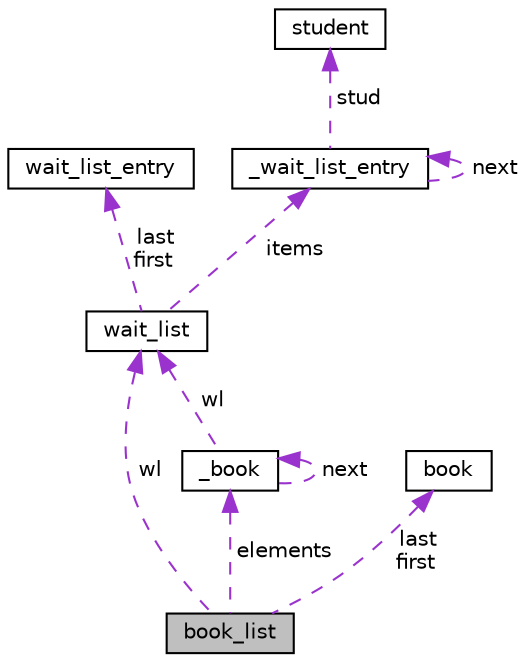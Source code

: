 digraph "book_list"
{
  edge [fontname="Helvetica",fontsize="10",labelfontname="Helvetica",labelfontsize="10"];
  node [fontname="Helvetica",fontsize="10",shape=record];
  Node1 [label="book_list",height=0.2,width=0.4,color="black", fillcolor="grey75", style="filled", fontcolor="black"];
  Node2 -> Node1 [dir="back",color="darkorchid3",fontsize="10",style="dashed",label=" elements" ,fontname="Helvetica"];
  Node2 [label="_book",height=0.2,width=0.4,color="black", fillcolor="white", style="filled",URL="$struct__book.html"];
  Node2 -> Node2 [dir="back",color="darkorchid3",fontsize="10",style="dashed",label=" next" ,fontname="Helvetica"];
  Node3 -> Node2 [dir="back",color="darkorchid3",fontsize="10",style="dashed",label=" wl" ,fontname="Helvetica"];
  Node3 [label="wait_list",height=0.2,width=0.4,color="black", fillcolor="white", style="filled",URL="$structwait__list.html",tooltip="Queue to store all students that are on the wait list for a book. "];
  Node4 -> Node3 [dir="back",color="darkorchid3",fontsize="10",style="dashed",label=" last\nfirst" ,fontname="Helvetica"];
  Node4 [label="wait_list_entry",height=0.2,width=0.4,color="black", fillcolor="white", style="filled",URL="$structwait__list__entry.html",tooltip="Node for wait list. "];
  Node5 -> Node3 [dir="back",color="darkorchid3",fontsize="10",style="dashed",label=" items" ,fontname="Helvetica"];
  Node5 [label="_wait_list_entry",height=0.2,width=0.4,color="black", fillcolor="white", style="filled",URL="$struct__wait__list__entry.html"];
  Node6 -> Node5 [dir="back",color="darkorchid3",fontsize="10",style="dashed",label=" stud" ,fontname="Helvetica"];
  Node6 [label="student",height=0.2,width=0.4,color="black", fillcolor="white", style="filled",URL="$structstudent.html",tooltip="Stores all of the information related to a student. "];
  Node5 -> Node5 [dir="back",color="darkorchid3",fontsize="10",style="dashed",label=" next" ,fontname="Helvetica"];
  Node3 -> Node1 [dir="back",color="darkorchid3",fontsize="10",style="dashed",label=" wl" ,fontname="Helvetica"];
  Node7 -> Node1 [dir="back",color="darkorchid3",fontsize="10",style="dashed",label=" last\nfirst" ,fontname="Helvetica"];
  Node7 [label="book",height=0.2,width=0.4,color="black", fillcolor="white", style="filled",URL="$structbook.html",tooltip="Stores all of the information related to a book. "];
}
